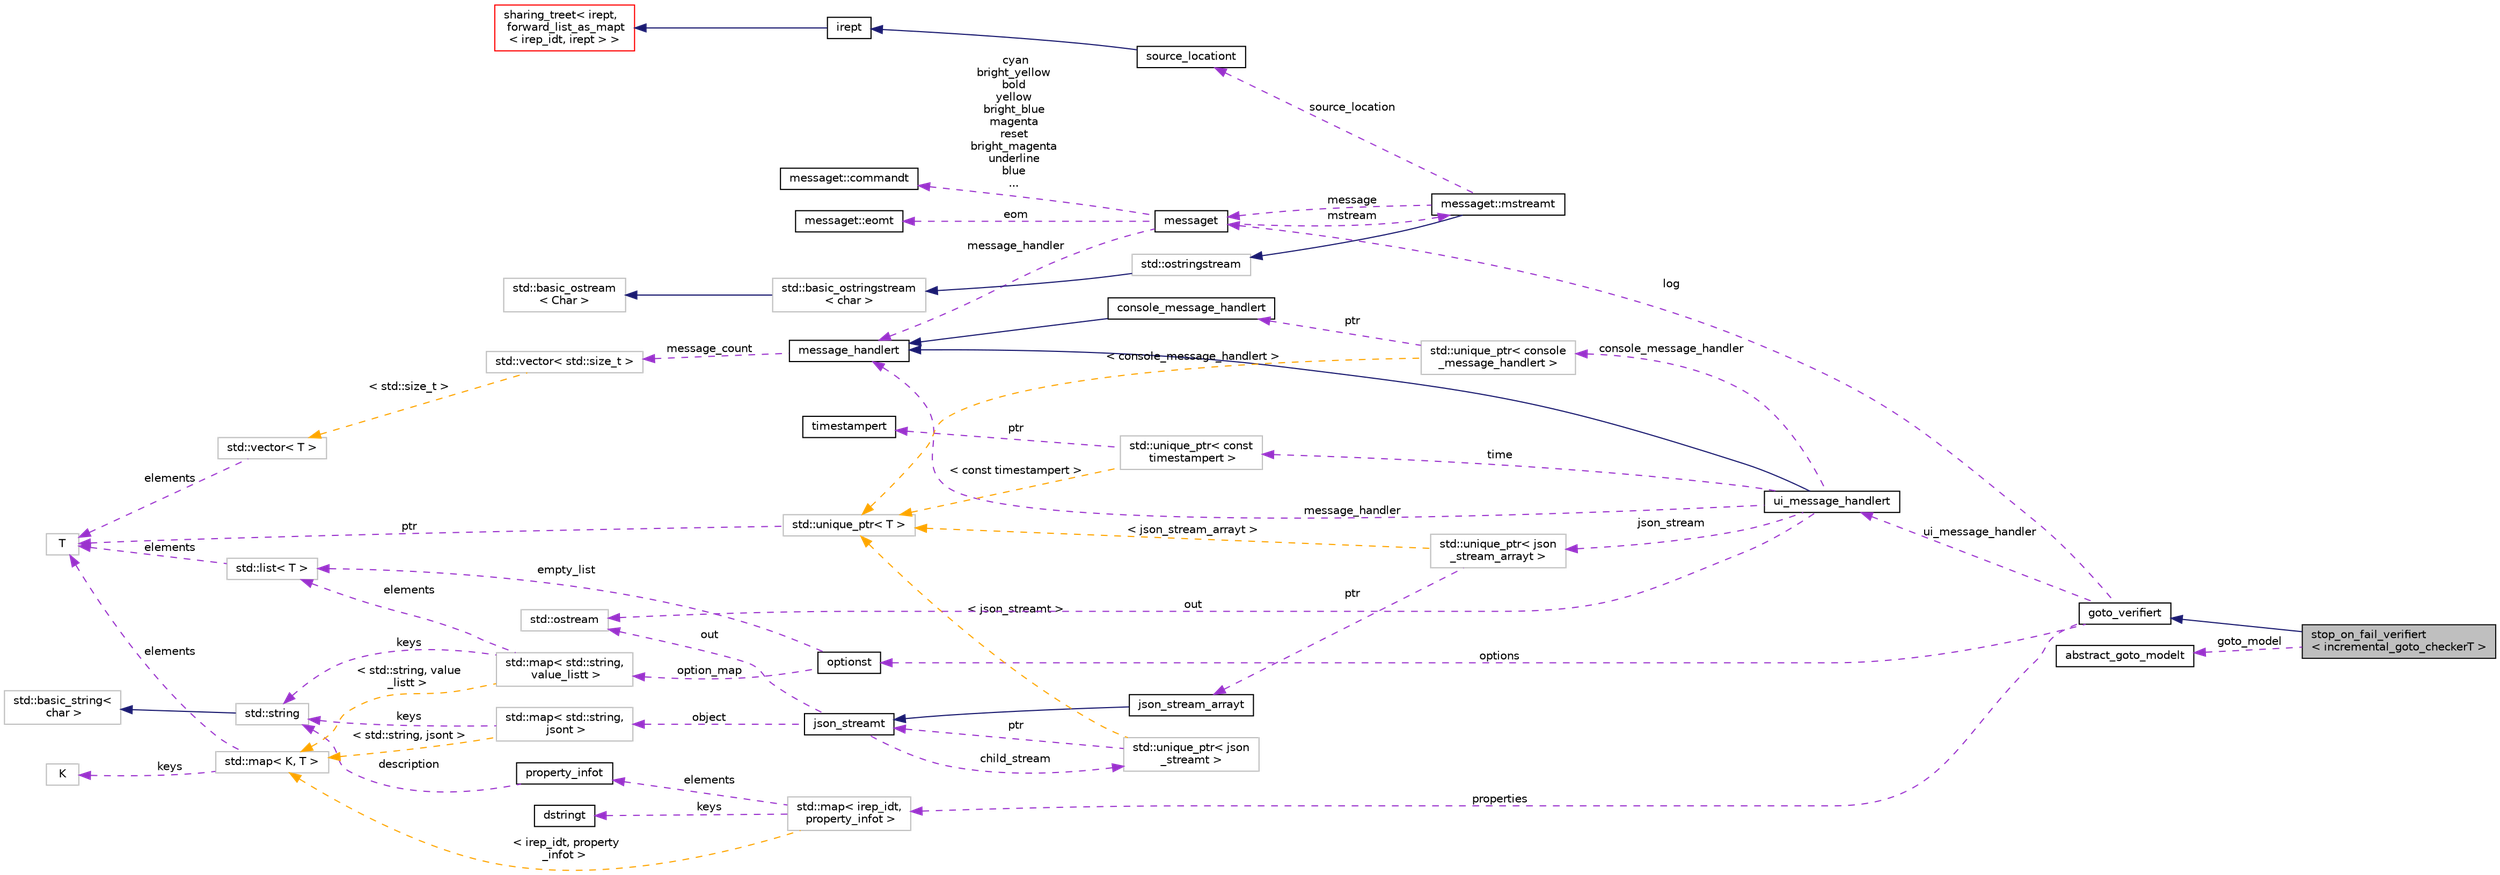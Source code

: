 digraph "stop_on_fail_verifiert&lt; incremental_goto_checkerT &gt;"
{
 // LATEX_PDF_SIZE
  bgcolor="transparent";
  edge [fontname="Helvetica",fontsize="10",labelfontname="Helvetica",labelfontsize="10"];
  node [fontname="Helvetica",fontsize="10",shape=record];
  rankdir="LR";
  Node1 [label="stop_on_fail_verifiert\l\< incremental_goto_checkerT \>",height=0.2,width=0.4,color="black", fillcolor="grey75", style="filled", fontcolor="black",tooltip="Stops when the first failing property is found."];
  Node2 -> Node1 [dir="back",color="midnightblue",fontsize="10",style="solid",fontname="Helvetica"];
  Node2 [label="goto_verifiert",height=0.2,width=0.4,color="black",URL="$classgoto__verifiert.html",tooltip="An implementation of goto_verifiert checks all properties in a goto model."];
  Node3 -> Node2 [dir="back",color="darkorchid3",fontsize="10",style="dashed",label=" options" ,fontname="Helvetica"];
  Node3 [label="optionst",height=0.2,width=0.4,color="black",URL="$classoptionst.html",tooltip=" "];
  Node4 -> Node3 [dir="back",color="darkorchid3",fontsize="10",style="dashed",label=" empty_list" ,fontname="Helvetica"];
  Node4 [label="std::list\< T \>",height=0.2,width=0.4,color="grey75",tooltip="STL class."];
  Node5 -> Node4 [dir="back",color="darkorchid3",fontsize="10",style="dashed",label=" elements" ,fontname="Helvetica"];
  Node5 [label="T",height=0.2,width=0.4,color="grey75",tooltip=" "];
  Node6 -> Node3 [dir="back",color="darkorchid3",fontsize="10",style="dashed",label=" option_map" ,fontname="Helvetica"];
  Node6 [label="std::map\< std::string,\l value_listt \>",height=0.2,width=0.4,color="grey75",tooltip=" "];
  Node4 -> Node6 [dir="back",color="darkorchid3",fontsize="10",style="dashed",label=" elements" ,fontname="Helvetica"];
  Node7 -> Node6 [dir="back",color="darkorchid3",fontsize="10",style="dashed",label=" keys" ,fontname="Helvetica"];
  Node7 [label="std::string",height=0.2,width=0.4,color="grey75",tooltip="STL class."];
  Node8 -> Node7 [dir="back",color="midnightblue",fontsize="10",style="solid",fontname="Helvetica"];
  Node8 [label="std::basic_string\<\l char \>",height=0.2,width=0.4,color="grey75",tooltip="STL class."];
  Node9 -> Node6 [dir="back",color="orange",fontsize="10",style="dashed",label=" \< std::string, value\l_listt \>" ,fontname="Helvetica"];
  Node9 [label="std::map\< K, T \>",height=0.2,width=0.4,color="grey75",tooltip="STL class."];
  Node10 -> Node9 [dir="back",color="darkorchid3",fontsize="10",style="dashed",label=" keys" ,fontname="Helvetica"];
  Node10 [label="K",height=0.2,width=0.4,color="grey75",tooltip=" "];
  Node5 -> Node9 [dir="back",color="darkorchid3",fontsize="10",style="dashed",label=" elements" ,fontname="Helvetica"];
  Node11 -> Node2 [dir="back",color="darkorchid3",fontsize="10",style="dashed",label=" properties" ,fontname="Helvetica"];
  Node11 [label="std::map\< irep_idt,\l property_infot \>",height=0.2,width=0.4,color="grey75",tooltip=" "];
  Node12 -> Node11 [dir="back",color="darkorchid3",fontsize="10",style="dashed",label=" elements" ,fontname="Helvetica"];
  Node12 [label="property_infot",height=0.2,width=0.4,color="black",URL="$structproperty__infot.html",tooltip=" "];
  Node7 -> Node12 [dir="back",color="darkorchid3",fontsize="10",style="dashed",label=" description" ,fontname="Helvetica"];
  Node13 -> Node11 [dir="back",color="darkorchid3",fontsize="10",style="dashed",label=" keys" ,fontname="Helvetica"];
  Node13 [label="dstringt",height=0.2,width=0.4,color="black",URL="$classdstringt.html",tooltip="dstringt has one field, an unsigned integer no which is an index into a static table of strings."];
  Node9 -> Node11 [dir="back",color="orange",fontsize="10",style="dashed",label=" \< irep_idt, property\l_infot \>" ,fontname="Helvetica"];
  Node14 -> Node2 [dir="back",color="darkorchid3",fontsize="10",style="dashed",label=" log" ,fontname="Helvetica"];
  Node14 [label="messaget",height=0.2,width=0.4,color="black",URL="$classmessaget.html",tooltip="Class that provides messages with a built-in verbosity 'level'."];
  Node15 -> Node14 [dir="back",color="darkorchid3",fontsize="10",style="dashed",label=" message_handler" ,fontname="Helvetica"];
  Node15 [label="message_handlert",height=0.2,width=0.4,color="black",URL="$classmessage__handlert.html",tooltip=" "];
  Node16 -> Node15 [dir="back",color="darkorchid3",fontsize="10",style="dashed",label=" message_count" ,fontname="Helvetica"];
  Node16 [label="std::vector\< std::size_t \>",height=0.2,width=0.4,color="grey75",tooltip=" "];
  Node17 -> Node16 [dir="back",color="orange",fontsize="10",style="dashed",label=" \< std::size_t \>" ,fontname="Helvetica"];
  Node17 [label="std::vector\< T \>",height=0.2,width=0.4,color="grey75",tooltip="STL class."];
  Node5 -> Node17 [dir="back",color="darkorchid3",fontsize="10",style="dashed",label=" elements" ,fontname="Helvetica"];
  Node18 -> Node14 [dir="back",color="darkorchid3",fontsize="10",style="dashed",label=" cyan\nbright_yellow\nbold\nyellow\nbright_blue\nmagenta\nreset\nbright_magenta\nunderline\nblue\n..." ,fontname="Helvetica"];
  Node18 [label="messaget::commandt",height=0.2,width=0.4,color="black",URL="$classmessaget_1_1commandt.html",tooltip=" "];
  Node19 -> Node14 [dir="back",color="darkorchid3",fontsize="10",style="dashed",label=" mstream" ,fontname="Helvetica"];
  Node19 [label="messaget::mstreamt",height=0.2,width=0.4,color="black",URL="$classmessaget_1_1mstreamt.html",tooltip=" "];
  Node20 -> Node19 [dir="back",color="midnightblue",fontsize="10",style="solid",fontname="Helvetica"];
  Node20 [label="std::ostringstream",height=0.2,width=0.4,color="grey75",tooltip="STL class."];
  Node21 -> Node20 [dir="back",color="midnightblue",fontsize="10",style="solid",fontname="Helvetica"];
  Node21 [label="std::basic_ostringstream\l\< char \>",height=0.2,width=0.4,color="grey75",tooltip="STL class."];
  Node22 -> Node21 [dir="back",color="midnightblue",fontsize="10",style="solid",fontname="Helvetica"];
  Node22 [label="std::basic_ostream\l\< Char \>",height=0.2,width=0.4,color="grey75",tooltip="STL class."];
  Node14 -> Node19 [dir="back",color="darkorchid3",fontsize="10",style="dashed",label=" message" ,fontname="Helvetica"];
  Node25 -> Node19 [dir="back",color="darkorchid3",fontsize="10",style="dashed",label=" source_location" ,fontname="Helvetica"];
  Node25 [label="source_locationt",height=0.2,width=0.4,color="black",URL="$classsource__locationt.html",tooltip=" "];
  Node26 -> Node25 [dir="back",color="midnightblue",fontsize="10",style="solid",fontname="Helvetica"];
  Node26 [label="irept",height=0.2,width=0.4,color="black",URL="$classirept.html",tooltip="There are a large number of kinds of tree structured or tree-like data in CPROVER."];
  Node27 -> Node26 [dir="back",color="midnightblue",fontsize="10",style="solid",fontname="Helvetica"];
  Node27 [label="sharing_treet\< irept,\l forward_list_as_mapt\l\< irep_idt, irept \> \>",height=0.2,width=0.4,color="red",URL="$classsharing__treet.html",tooltip=" "];
  Node32 -> Node14 [dir="back",color="darkorchid3",fontsize="10",style="dashed",label=" eom" ,fontname="Helvetica"];
  Node32 [label="messaget::eomt",height=0.2,width=0.4,color="black",URL="$classmessaget_1_1eomt.html",tooltip=" "];
  Node33 -> Node2 [dir="back",color="darkorchid3",fontsize="10",style="dashed",label=" ui_message_handler" ,fontname="Helvetica"];
  Node33 [label="ui_message_handlert",height=0.2,width=0.4,color="black",URL="$classui__message__handlert.html",tooltip=" "];
  Node15 -> Node33 [dir="back",color="midnightblue",fontsize="10",style="solid",fontname="Helvetica"];
  Node15 -> Node33 [dir="back",color="darkorchid3",fontsize="10",style="dashed",label=" message_handler" ,fontname="Helvetica"];
  Node34 -> Node33 [dir="back",color="darkorchid3",fontsize="10",style="dashed",label=" json_stream" ,fontname="Helvetica"];
  Node34 [label="std::unique_ptr\< json\l_stream_arrayt \>",height=0.2,width=0.4,color="grey75",tooltip=" "];
  Node35 -> Node34 [dir="back",color="darkorchid3",fontsize="10",style="dashed",label=" ptr" ,fontname="Helvetica"];
  Node35 [label="json_stream_arrayt",height=0.2,width=0.4,color="black",URL="$classjson__stream__arrayt.html",tooltip="Provides methods for streaming JSON arrays."];
  Node36 -> Node35 [dir="back",color="midnightblue",fontsize="10",style="solid",fontname="Helvetica"];
  Node36 [label="json_streamt",height=0.2,width=0.4,color="black",URL="$classjson__streamt.html",tooltip="This class provides a facility for streaming JSON objects directly to the output instead of waiting f..."];
  Node37 -> Node36 [dir="back",color="darkorchid3",fontsize="10",style="dashed",label=" child_stream" ,fontname="Helvetica"];
  Node37 [label="std::unique_ptr\< json\l_streamt \>",height=0.2,width=0.4,color="grey75",tooltip=" "];
  Node36 -> Node37 [dir="back",color="darkorchid3",fontsize="10",style="dashed",label=" ptr" ,fontname="Helvetica"];
  Node38 -> Node37 [dir="back",color="orange",fontsize="10",style="dashed",label=" \< json_streamt \>" ,fontname="Helvetica"];
  Node38 [label="std::unique_ptr\< T \>",height=0.2,width=0.4,color="grey75",tooltip="STL class."];
  Node5 -> Node38 [dir="back",color="darkorchid3",fontsize="10",style="dashed",label=" ptr" ,fontname="Helvetica"];
  Node39 -> Node36 [dir="back",color="darkorchid3",fontsize="10",style="dashed",label=" object" ,fontname="Helvetica"];
  Node39 [label="std::map\< std::string,\l jsont \>",height=0.2,width=0.4,color="grey75",tooltip=" "];
  Node7 -> Node39 [dir="back",color="darkorchid3",fontsize="10",style="dashed",label=" keys" ,fontname="Helvetica"];
  Node9 -> Node39 [dir="back",color="orange",fontsize="10",style="dashed",label=" \< std::string, jsont \>" ,fontname="Helvetica"];
  Node42 -> Node36 [dir="back",color="darkorchid3",fontsize="10",style="dashed",label=" out" ,fontname="Helvetica"];
  Node42 [label="std::ostream",height=0.2,width=0.4,color="grey75",tooltip="STL class."];
  Node38 -> Node34 [dir="back",color="orange",fontsize="10",style="dashed",label=" \< json_stream_arrayt \>" ,fontname="Helvetica"];
  Node44 -> Node33 [dir="back",color="darkorchid3",fontsize="10",style="dashed",label=" console_message_handler" ,fontname="Helvetica"];
  Node44 [label="std::unique_ptr\< console\l_message_handlert \>",height=0.2,width=0.4,color="grey75",tooltip=" "];
  Node45 -> Node44 [dir="back",color="darkorchid3",fontsize="10",style="dashed",label=" ptr" ,fontname="Helvetica"];
  Node45 [label="console_message_handlert",height=0.2,width=0.4,color="black",URL="$classconsole__message__handlert.html",tooltip=" "];
  Node15 -> Node45 [dir="back",color="midnightblue",fontsize="10",style="solid",fontname="Helvetica"];
  Node38 -> Node44 [dir="back",color="orange",fontsize="10",style="dashed",label=" \< console_message_handlert \>" ,fontname="Helvetica"];
  Node42 -> Node33 [dir="back",color="darkorchid3",fontsize="10",style="dashed",label=" out" ,fontname="Helvetica"];
  Node46 -> Node33 [dir="back",color="darkorchid3",fontsize="10",style="dashed",label=" time" ,fontname="Helvetica"];
  Node46 [label="std::unique_ptr\< const\l timestampert \>",height=0.2,width=0.4,color="grey75",tooltip=" "];
  Node47 -> Node46 [dir="back",color="darkorchid3",fontsize="10",style="dashed",label=" ptr" ,fontname="Helvetica"];
  Node47 [label="timestampert",height=0.2,width=0.4,color="black",URL="$classtimestampert.html",tooltip="Timestamp class hierarchy."];
  Node38 -> Node46 [dir="back",color="orange",fontsize="10",style="dashed",label=" \< const timestampert \>" ,fontname="Helvetica"];
  Node48 -> Node1 [dir="back",color="darkorchid3",fontsize="10",style="dashed",label=" goto_model" ,fontname="Helvetica"];
  Node48 [label="abstract_goto_modelt",height=0.2,width=0.4,color="black",URL="$classabstract__goto__modelt.html",tooltip="Abstract interface to eager or lazy GOTO models."];
}
